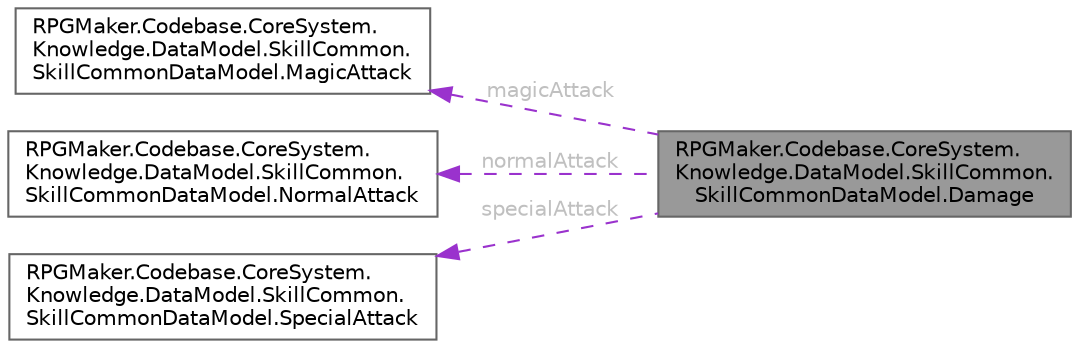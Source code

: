 digraph "RPGMaker.Codebase.CoreSystem.Knowledge.DataModel.SkillCommon.SkillCommonDataModel.Damage"
{
 // LATEX_PDF_SIZE
  bgcolor="transparent";
  edge [fontname=Helvetica,fontsize=10,labelfontname=Helvetica,labelfontsize=10];
  node [fontname=Helvetica,fontsize=10,shape=box,height=0.2,width=0.4];
  rankdir="LR";
  Node1 [id="Node000001",label="RPGMaker.Codebase.CoreSystem.\lKnowledge.DataModel.SkillCommon.\lSkillCommonDataModel.Damage",height=0.2,width=0.4,color="gray40", fillcolor="grey60", style="filled", fontcolor="black",tooltip="😁 ダメージ"];
  Node2 -> Node1 [id="edge1_Node000001_Node000002",dir="back",color="darkorchid3",style="dashed",tooltip=" ",label=" magicAttack",fontcolor="grey" ];
  Node2 [id="Node000002",label="RPGMaker.Codebase.CoreSystem.\lKnowledge.DataModel.SkillCommon.\lSkillCommonDataModel.MagicAttack",height=0.2,width=0.4,color="gray40", fillcolor="white", style="filled",URL="$d6/d9e/class_r_p_g_maker_1_1_codebase_1_1_core_system_1_1_knowledge_1_1_data_model_1_1_skill_common_1_1900665ea0a8a595b594d347f7872c09b.html",tooltip="😁 魔法攻撃"];
  Node3 -> Node1 [id="edge2_Node000001_Node000003",dir="back",color="darkorchid3",style="dashed",tooltip=" ",label=" normalAttack",fontcolor="grey" ];
  Node3 [id="Node000003",label="RPGMaker.Codebase.CoreSystem.\lKnowledge.DataModel.SkillCommon.\lSkillCommonDataModel.NormalAttack",height=0.2,width=0.4,color="gray40", fillcolor="white", style="filled",URL="$de/d10/class_r_p_g_maker_1_1_codebase_1_1_core_system_1_1_knowledge_1_1_data_model_1_1_skill_common_1_10b1b9ca5e02ba06e0b5aa426b0d665d8.html",tooltip="😁 通常攻撃"];
  Node4 -> Node1 [id="edge3_Node000001_Node000004",dir="back",color="darkorchid3",style="dashed",tooltip=" ",label=" specialAttack",fontcolor="grey" ];
  Node4 [id="Node000004",label="RPGMaker.Codebase.CoreSystem.\lKnowledge.DataModel.SkillCommon.\lSkillCommonDataModel.SpecialAttack",height=0.2,width=0.4,color="gray40", fillcolor="white", style="filled",URL="$dc/d55/class_r_p_g_maker_1_1_codebase_1_1_core_system_1_1_knowledge_1_1_data_model_1_1_skill_common_1_19441b157aae85b9d4b88db11ff60972f.html",tooltip="😁 特殊攻撃"];
}
